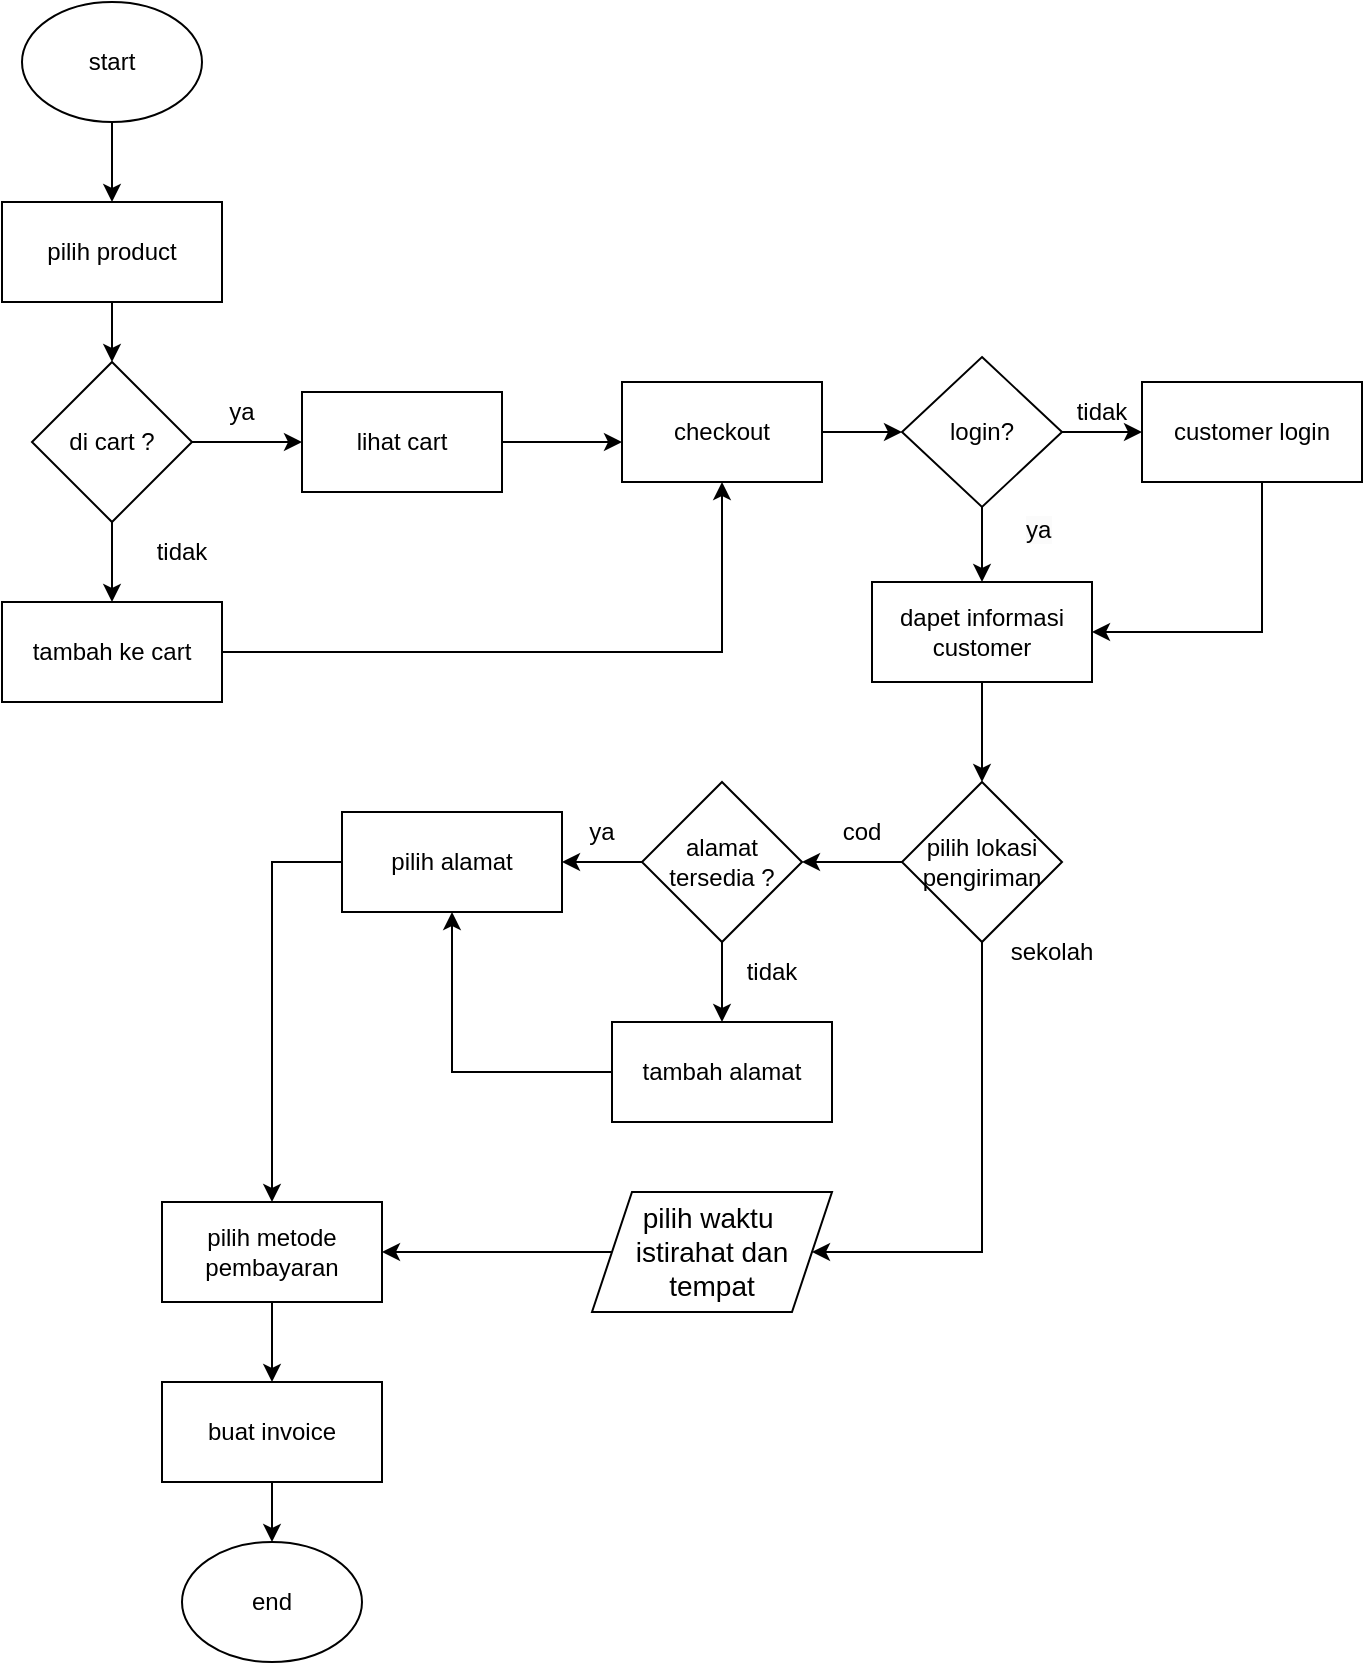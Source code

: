 <mxfile version="26.0.3">
  <diagram name="Page-1" id="uNYhE_PWqzrCyAXadjV6">
    <mxGraphModel dx="918" dy="622" grid="1" gridSize="10" guides="1" tooltips="1" connect="1" arrows="1" fold="1" page="1" pageScale="1" pageWidth="850" pageHeight="1100" math="0" shadow="0">
      <root>
        <mxCell id="0" />
        <mxCell id="1" parent="0" />
        <mxCell id="ymPWtJ1MJS6eMkc8ojKh-6" style="edgeStyle=orthogonalEdgeStyle;rounded=0;orthogonalLoop=1;jettySize=auto;html=1;entryX=0.5;entryY=0;entryDx=0;entryDy=0;" edge="1" parent="1" source="ymPWtJ1MJS6eMkc8ojKh-1" target="ymPWtJ1MJS6eMkc8ojKh-5">
          <mxGeometry relative="1" as="geometry" />
        </mxCell>
        <mxCell id="ymPWtJ1MJS6eMkc8ojKh-1" value="start" style="ellipse;whiteSpace=wrap;html=1;" vertex="1" parent="1">
          <mxGeometry x="20" y="10" width="90" height="60" as="geometry" />
        </mxCell>
        <mxCell id="ymPWtJ1MJS6eMkc8ojKh-8" style="edgeStyle=orthogonalEdgeStyle;rounded=0;orthogonalLoop=1;jettySize=auto;html=1;" edge="1" parent="1" source="ymPWtJ1MJS6eMkc8ojKh-5">
          <mxGeometry relative="1" as="geometry">
            <mxPoint x="65" y="190" as="targetPoint" />
          </mxGeometry>
        </mxCell>
        <mxCell id="ymPWtJ1MJS6eMkc8ojKh-5" value="pilih product" style="rounded=0;whiteSpace=wrap;html=1;" vertex="1" parent="1">
          <mxGeometry x="10" y="110" width="110" height="50" as="geometry" />
        </mxCell>
        <mxCell id="ymPWtJ1MJS6eMkc8ojKh-11" style="edgeStyle=orthogonalEdgeStyle;rounded=0;orthogonalLoop=1;jettySize=auto;html=1;" edge="1" parent="1" source="ymPWtJ1MJS6eMkc8ojKh-10">
          <mxGeometry relative="1" as="geometry">
            <mxPoint x="160" y="230" as="targetPoint" />
          </mxGeometry>
        </mxCell>
        <mxCell id="ymPWtJ1MJS6eMkc8ojKh-13" style="edgeStyle=orthogonalEdgeStyle;rounded=0;orthogonalLoop=1;jettySize=auto;html=1;" edge="1" parent="1" source="ymPWtJ1MJS6eMkc8ojKh-10">
          <mxGeometry relative="1" as="geometry">
            <mxPoint x="65" y="310" as="targetPoint" />
          </mxGeometry>
        </mxCell>
        <mxCell id="ymPWtJ1MJS6eMkc8ojKh-10" value="di cart ?" style="rhombus;whiteSpace=wrap;html=1;" vertex="1" parent="1">
          <mxGeometry x="25" y="190" width="80" height="80" as="geometry" />
        </mxCell>
        <mxCell id="ymPWtJ1MJS6eMkc8ojKh-12" value="ya" style="text;html=1;align=center;verticalAlign=middle;whiteSpace=wrap;rounded=0;" vertex="1" parent="1">
          <mxGeometry x="100" y="200" width="60" height="30" as="geometry" />
        </mxCell>
        <mxCell id="ymPWtJ1MJS6eMkc8ojKh-14" value="tidak" style="text;html=1;align=center;verticalAlign=middle;whiteSpace=wrap;rounded=0;" vertex="1" parent="1">
          <mxGeometry x="70" y="270" width="60" height="30" as="geometry" />
        </mxCell>
        <mxCell id="ymPWtJ1MJS6eMkc8ojKh-20" style="edgeStyle=orthogonalEdgeStyle;rounded=0;orthogonalLoop=1;jettySize=auto;html=1;entryX=0.5;entryY=1;entryDx=0;entryDy=0;" edge="1" parent="1" source="ymPWtJ1MJS6eMkc8ojKh-15" target="ymPWtJ1MJS6eMkc8ojKh-21">
          <mxGeometry relative="1" as="geometry">
            <mxPoint x="355" y="265" as="targetPoint" />
            <Array as="points">
              <mxPoint x="370" y="335" />
            </Array>
          </mxGeometry>
        </mxCell>
        <mxCell id="ymPWtJ1MJS6eMkc8ojKh-15" value="tambah ke cart" style="rounded=0;whiteSpace=wrap;html=1;" vertex="1" parent="1">
          <mxGeometry x="10" y="310" width="110" height="50" as="geometry" />
        </mxCell>
        <mxCell id="ymPWtJ1MJS6eMkc8ojKh-19" style="edgeStyle=orthogonalEdgeStyle;rounded=0;orthogonalLoop=1;jettySize=auto;html=1;entryX=0;entryY=0.5;entryDx=0;entryDy=0;" edge="1" parent="1" source="ymPWtJ1MJS6eMkc8ojKh-17">
          <mxGeometry relative="1" as="geometry">
            <mxPoint x="320" y="230" as="targetPoint" />
          </mxGeometry>
        </mxCell>
        <mxCell id="ymPWtJ1MJS6eMkc8ojKh-17" value="lihat cart" style="rounded=0;whiteSpace=wrap;html=1;" vertex="1" parent="1">
          <mxGeometry x="160" y="205" width="100" height="50" as="geometry" />
        </mxCell>
        <mxCell id="ymPWtJ1MJS6eMkc8ojKh-22" style="edgeStyle=orthogonalEdgeStyle;rounded=0;orthogonalLoop=1;jettySize=auto;html=1;" edge="1" parent="1" source="ymPWtJ1MJS6eMkc8ojKh-21">
          <mxGeometry relative="1" as="geometry">
            <mxPoint x="460" y="225" as="targetPoint" />
          </mxGeometry>
        </mxCell>
        <mxCell id="ymPWtJ1MJS6eMkc8ojKh-21" value="checkout" style="rounded=0;whiteSpace=wrap;html=1;" vertex="1" parent="1">
          <mxGeometry x="320" y="200" width="100" height="50" as="geometry" />
        </mxCell>
        <mxCell id="ymPWtJ1MJS6eMkc8ojKh-24" style="edgeStyle=orthogonalEdgeStyle;rounded=0;orthogonalLoop=1;jettySize=auto;html=1;entryX=0;entryY=0.5;entryDx=0;entryDy=0;" edge="1" parent="1" source="ymPWtJ1MJS6eMkc8ojKh-23" target="ymPWtJ1MJS6eMkc8ojKh-25">
          <mxGeometry relative="1" as="geometry">
            <mxPoint x="570" y="225" as="targetPoint" />
          </mxGeometry>
        </mxCell>
        <mxCell id="ymPWtJ1MJS6eMkc8ojKh-27" style="edgeStyle=orthogonalEdgeStyle;rounded=0;orthogonalLoop=1;jettySize=auto;html=1;" edge="1" parent="1" source="ymPWtJ1MJS6eMkc8ojKh-23">
          <mxGeometry relative="1" as="geometry">
            <mxPoint x="500" y="300" as="targetPoint" />
          </mxGeometry>
        </mxCell>
        <mxCell id="ymPWtJ1MJS6eMkc8ojKh-23" value="login?" style="rhombus;whiteSpace=wrap;html=1;" vertex="1" parent="1">
          <mxGeometry x="460" y="187.5" width="80" height="75" as="geometry" />
        </mxCell>
        <mxCell id="ymPWtJ1MJS6eMkc8ojKh-55" style="edgeStyle=orthogonalEdgeStyle;rounded=0;orthogonalLoop=1;jettySize=auto;html=1;entryX=1;entryY=0.5;entryDx=0;entryDy=0;" edge="1" parent="1" source="ymPWtJ1MJS6eMkc8ojKh-25" target="ymPWtJ1MJS6eMkc8ojKh-29">
          <mxGeometry relative="1" as="geometry">
            <Array as="points">
              <mxPoint x="640" y="325" />
            </Array>
          </mxGeometry>
        </mxCell>
        <mxCell id="ymPWtJ1MJS6eMkc8ojKh-25" value="customer login" style="rounded=0;whiteSpace=wrap;html=1;" vertex="1" parent="1">
          <mxGeometry x="580" y="200" width="110" height="50" as="geometry" />
        </mxCell>
        <mxCell id="ymPWtJ1MJS6eMkc8ojKh-26" value="tidak" style="text;html=1;align=center;verticalAlign=middle;whiteSpace=wrap;rounded=0;" vertex="1" parent="1">
          <mxGeometry x="530" y="200" width="60" height="30" as="geometry" />
        </mxCell>
        <mxCell id="ymPWtJ1MJS6eMkc8ojKh-28" value="&lt;span style=&quot;color: rgb(0, 0, 0); font-family: Helvetica; font-size: 12px; font-style: normal; font-variant-ligatures: normal; font-variant-caps: normal; font-weight: 400; letter-spacing: normal; orphans: 2; text-align: center; text-indent: 0px; text-transform: none; widows: 2; word-spacing: 0px; -webkit-text-stroke-width: 0px; white-space: normal; background-color: rgb(251, 251, 251); text-decoration-thickness: initial; text-decoration-style: initial; text-decoration-color: initial; float: none; display: inline !important;&quot;&gt;ya&lt;/span&gt;" style="text;whiteSpace=wrap;html=1;" vertex="1" parent="1">
          <mxGeometry x="520" y="260" width="30" height="40" as="geometry" />
        </mxCell>
        <mxCell id="ymPWtJ1MJS6eMkc8ojKh-33" style="edgeStyle=orthogonalEdgeStyle;rounded=0;orthogonalLoop=1;jettySize=auto;html=1;entryX=0.5;entryY=0;entryDx=0;entryDy=0;" edge="1" parent="1" source="ymPWtJ1MJS6eMkc8ojKh-29">
          <mxGeometry relative="1" as="geometry">
            <mxPoint x="500" y="400" as="targetPoint" />
          </mxGeometry>
        </mxCell>
        <mxCell id="ymPWtJ1MJS6eMkc8ojKh-29" value="dapet informasi&lt;div&gt;customer&lt;/div&gt;" style="rounded=0;whiteSpace=wrap;html=1;" vertex="1" parent="1">
          <mxGeometry x="445" y="300" width="110" height="50" as="geometry" />
        </mxCell>
        <mxCell id="ymPWtJ1MJS6eMkc8ojKh-36" style="edgeStyle=orthogonalEdgeStyle;rounded=0;orthogonalLoop=1;jettySize=auto;html=1;" edge="1" parent="1" source="ymPWtJ1MJS6eMkc8ojKh-34">
          <mxGeometry relative="1" as="geometry">
            <mxPoint x="410" y="440" as="targetPoint" />
          </mxGeometry>
        </mxCell>
        <mxCell id="ymPWtJ1MJS6eMkc8ojKh-60" style="edgeStyle=orthogonalEdgeStyle;rounded=0;orthogonalLoop=1;jettySize=auto;html=1;entryX=1;entryY=0.5;entryDx=0;entryDy=0;" edge="1" parent="1" source="ymPWtJ1MJS6eMkc8ojKh-34" target="ymPWtJ1MJS6eMkc8ojKh-40">
          <mxGeometry relative="1" as="geometry">
            <Array as="points">
              <mxPoint x="500" y="635" />
            </Array>
          </mxGeometry>
        </mxCell>
        <mxCell id="ymPWtJ1MJS6eMkc8ojKh-34" value="pilih lokasi pengiriman" style="rhombus;whiteSpace=wrap;html=1;" vertex="1" parent="1">
          <mxGeometry x="460" y="400" width="80" height="80" as="geometry" />
        </mxCell>
        <mxCell id="ymPWtJ1MJS6eMkc8ojKh-37" value="sekolah" style="text;html=1;align=center;verticalAlign=middle;whiteSpace=wrap;rounded=0;" vertex="1" parent="1">
          <mxGeometry x="505" y="470" width="60" height="30" as="geometry" />
        </mxCell>
        <mxCell id="ymPWtJ1MJS6eMkc8ojKh-38" value="cod" style="text;html=1;align=center;verticalAlign=middle;whiteSpace=wrap;rounded=0;" vertex="1" parent="1">
          <mxGeometry x="410" y="410" width="60" height="30" as="geometry" />
        </mxCell>
        <mxCell id="ymPWtJ1MJS6eMkc8ojKh-59" style="edgeStyle=orthogonalEdgeStyle;rounded=0;orthogonalLoop=1;jettySize=auto;html=1;entryX=1;entryY=0.5;entryDx=0;entryDy=0;" edge="1" parent="1" source="ymPWtJ1MJS6eMkc8ojKh-40" target="ymPWtJ1MJS6eMkc8ojKh-57">
          <mxGeometry relative="1" as="geometry" />
        </mxCell>
        <mxCell id="ymPWtJ1MJS6eMkc8ojKh-40" value="&lt;font style=&quot;font-size: 14px;&quot;&gt;pilih waktu&amp;nbsp;&lt;/font&gt;&lt;div&gt;&lt;font style=&quot;font-size: 14px;&quot;&gt;&lt;font style=&quot;&quot;&gt;istirahat dan tempa&lt;/font&gt;t&lt;/font&gt;&lt;/div&gt;" style="shape=parallelogram;perimeter=parallelogramPerimeter;whiteSpace=wrap;html=1;fixedSize=1;" vertex="1" parent="1">
          <mxGeometry x="305" y="605" width="120" height="60" as="geometry" />
        </mxCell>
        <mxCell id="ymPWtJ1MJS6eMkc8ojKh-51" style="edgeStyle=orthogonalEdgeStyle;rounded=0;orthogonalLoop=1;jettySize=auto;html=1;" edge="1" parent="1" source="ymPWtJ1MJS6eMkc8ojKh-42" target="ymPWtJ1MJS6eMkc8ojKh-45">
          <mxGeometry relative="1" as="geometry">
            <Array as="points">
              <mxPoint x="370" y="405" />
            </Array>
          </mxGeometry>
        </mxCell>
        <mxCell id="ymPWtJ1MJS6eMkc8ojKh-54" style="edgeStyle=orthogonalEdgeStyle;rounded=0;orthogonalLoop=1;jettySize=auto;html=1;" edge="1" parent="1" source="ymPWtJ1MJS6eMkc8ojKh-42" target="ymPWtJ1MJS6eMkc8ojKh-50">
          <mxGeometry relative="1" as="geometry">
            <Array as="points">
              <mxPoint x="370" y="495" />
            </Array>
          </mxGeometry>
        </mxCell>
        <mxCell id="ymPWtJ1MJS6eMkc8ojKh-42" value="alamat tersedia ?" style="rhombus;whiteSpace=wrap;html=1;" vertex="1" parent="1">
          <mxGeometry x="330" y="400" width="80" height="80" as="geometry" />
        </mxCell>
        <mxCell id="ymPWtJ1MJS6eMkc8ojKh-58" style="edgeStyle=orthogonalEdgeStyle;rounded=0;orthogonalLoop=1;jettySize=auto;html=1;entryX=0.5;entryY=0;entryDx=0;entryDy=0;" edge="1" parent="1" source="ymPWtJ1MJS6eMkc8ojKh-45" target="ymPWtJ1MJS6eMkc8ojKh-57">
          <mxGeometry relative="1" as="geometry">
            <Array as="points">
              <mxPoint x="145" y="440" />
            </Array>
          </mxGeometry>
        </mxCell>
        <mxCell id="ymPWtJ1MJS6eMkc8ojKh-45" value="pilih alamat" style="rounded=0;whiteSpace=wrap;html=1;" vertex="1" parent="1">
          <mxGeometry x="180" y="415" width="110" height="50" as="geometry" />
        </mxCell>
        <mxCell id="ymPWtJ1MJS6eMkc8ojKh-47" value="ya" style="text;html=1;align=center;verticalAlign=middle;whiteSpace=wrap;rounded=0;" vertex="1" parent="1">
          <mxGeometry x="280" y="410" width="60" height="30" as="geometry" />
        </mxCell>
        <mxCell id="ymPWtJ1MJS6eMkc8ojKh-48" value="tidak" style="text;html=1;align=center;verticalAlign=middle;whiteSpace=wrap;rounded=0;" vertex="1" parent="1">
          <mxGeometry x="365" y="480" width="60" height="30" as="geometry" />
        </mxCell>
        <mxCell id="ymPWtJ1MJS6eMkc8ojKh-56" style="edgeStyle=orthogonalEdgeStyle;rounded=0;orthogonalLoop=1;jettySize=auto;html=1;entryX=0.5;entryY=1;entryDx=0;entryDy=0;" edge="1" parent="1" source="ymPWtJ1MJS6eMkc8ojKh-50" target="ymPWtJ1MJS6eMkc8ojKh-45">
          <mxGeometry relative="1" as="geometry">
            <mxPoint x="230" y="480" as="targetPoint" />
          </mxGeometry>
        </mxCell>
        <mxCell id="ymPWtJ1MJS6eMkc8ojKh-50" value="tambah alamat" style="rounded=0;whiteSpace=wrap;html=1;" vertex="1" parent="1">
          <mxGeometry x="315" y="520" width="110" height="50" as="geometry" />
        </mxCell>
        <mxCell id="ymPWtJ1MJS6eMkc8ojKh-61" style="edgeStyle=orthogonalEdgeStyle;rounded=0;orthogonalLoop=1;jettySize=auto;html=1;" edge="1" parent="1" source="ymPWtJ1MJS6eMkc8ojKh-57">
          <mxGeometry relative="1" as="geometry">
            <mxPoint x="145" y="700" as="targetPoint" />
          </mxGeometry>
        </mxCell>
        <mxCell id="ymPWtJ1MJS6eMkc8ojKh-57" value="pilih metode pembayaran" style="rounded=0;whiteSpace=wrap;html=1;" vertex="1" parent="1">
          <mxGeometry x="90" y="610" width="110" height="50" as="geometry" />
        </mxCell>
        <mxCell id="ymPWtJ1MJS6eMkc8ojKh-63" style="edgeStyle=orthogonalEdgeStyle;rounded=0;orthogonalLoop=1;jettySize=auto;html=1;" edge="1" parent="1" source="ymPWtJ1MJS6eMkc8ojKh-62">
          <mxGeometry relative="1" as="geometry">
            <mxPoint x="145" y="780" as="targetPoint" />
          </mxGeometry>
        </mxCell>
        <mxCell id="ymPWtJ1MJS6eMkc8ojKh-62" value="buat invoice" style="rounded=0;whiteSpace=wrap;html=1;" vertex="1" parent="1">
          <mxGeometry x="90" y="700" width="110" height="50" as="geometry" />
        </mxCell>
        <mxCell id="ymPWtJ1MJS6eMkc8ojKh-64" value="end" style="ellipse;whiteSpace=wrap;html=1;" vertex="1" parent="1">
          <mxGeometry x="100" y="780" width="90" height="60" as="geometry" />
        </mxCell>
      </root>
    </mxGraphModel>
  </diagram>
</mxfile>
